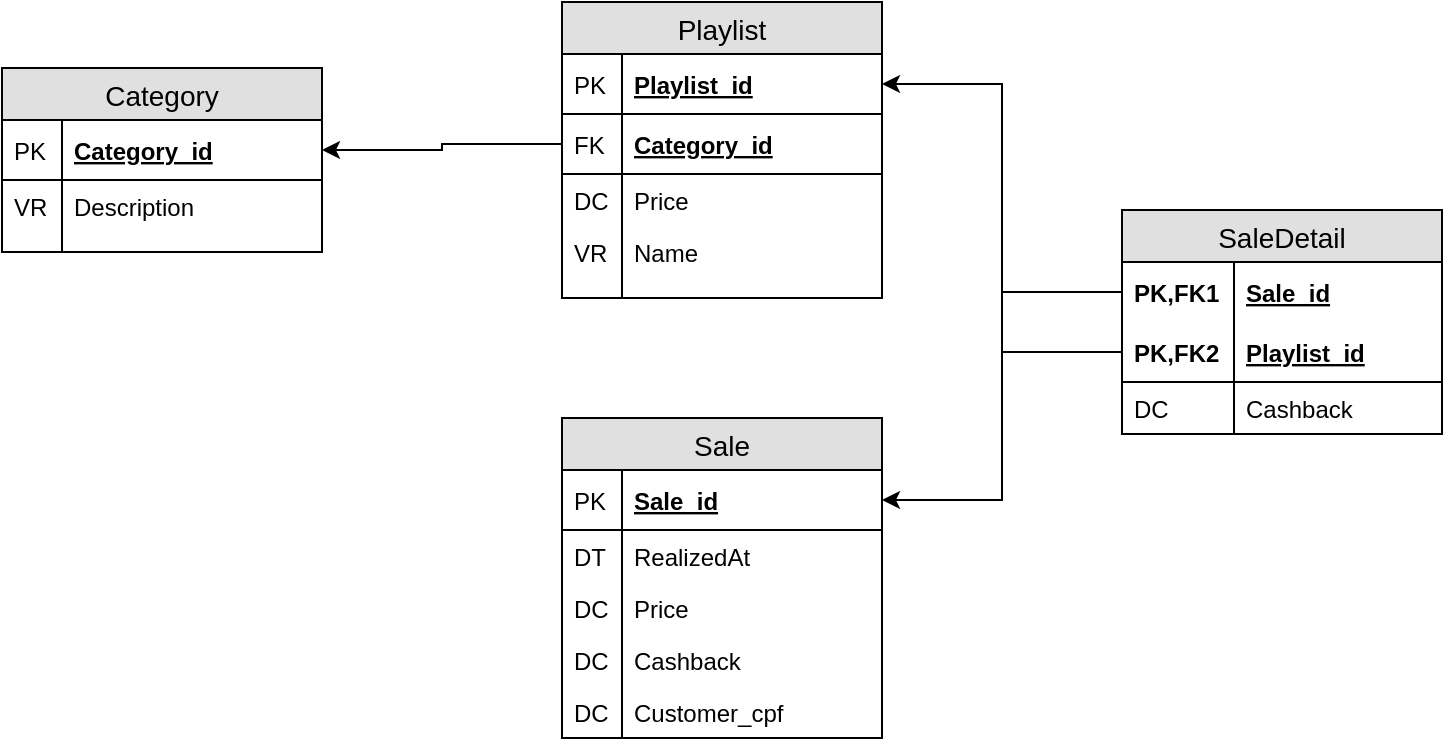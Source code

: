 <mxfile version="10.5.9" type="device"><diagram id="sJPdfjWmFfe1Js9PYdOy" name="Page-1"><mxGraphModel dx="918" dy="648" grid="0" gridSize="10" guides="1" tooltips="1" connect="1" arrows="1" fold="1" page="1" pageScale="1" pageWidth="827" pageHeight="1169" math="0" shadow="0"><root><mxCell id="0"/><mxCell id="1" parent="0"/><mxCell id="ZQ6H_29CBWmEwKUvD_Cs-1" value="Category" style="swimlane;fontStyle=0;childLayout=stackLayout;horizontal=1;startSize=26;fillColor=#e0e0e0;horizontalStack=0;resizeParent=1;resizeParentMax=0;resizeLast=0;collapsible=1;marginBottom=0;swimlaneFillColor=#ffffff;align=center;fontSize=14;" parent="1" vertex="1"><mxGeometry x="30" y="75" width="160" height="92" as="geometry"/></mxCell><mxCell id="ZQ6H_29CBWmEwKUvD_Cs-2" value="Category_id" style="shape=partialRectangle;top=0;left=0;right=0;bottom=1;align=left;verticalAlign=middle;fillColor=none;spacingLeft=34;spacingRight=4;overflow=hidden;rotatable=0;points=[[0,0.5],[1,0.5]];portConstraint=eastwest;dropTarget=0;fontStyle=5;fontSize=12;" parent="ZQ6H_29CBWmEwKUvD_Cs-1" vertex="1"><mxGeometry y="26" width="160" height="30" as="geometry"/></mxCell><mxCell id="ZQ6H_29CBWmEwKUvD_Cs-3" value="PK" style="shape=partialRectangle;top=0;left=0;bottom=0;fillColor=none;align=left;verticalAlign=middle;spacingLeft=4;spacingRight=4;overflow=hidden;rotatable=0;points=[];portConstraint=eastwest;part=1;fontSize=12;" parent="ZQ6H_29CBWmEwKUvD_Cs-2" vertex="1" connectable="0"><mxGeometry width="30" height="30" as="geometry"/></mxCell><mxCell id="ZQ6H_29CBWmEwKUvD_Cs-4" value="Description" style="shape=partialRectangle;top=0;left=0;right=0;bottom=0;align=left;verticalAlign=top;fillColor=none;spacingLeft=34;spacingRight=4;overflow=hidden;rotatable=0;points=[[0,0.5],[1,0.5]];portConstraint=eastwest;dropTarget=0;fontSize=12;" parent="ZQ6H_29CBWmEwKUvD_Cs-1" vertex="1"><mxGeometry y="56" width="160" height="26" as="geometry"/></mxCell><mxCell id="ZQ6H_29CBWmEwKUvD_Cs-5" value="VR" style="shape=partialRectangle;top=0;left=0;bottom=0;fillColor=none;align=left;verticalAlign=top;spacingLeft=4;spacingRight=4;overflow=hidden;rotatable=0;points=[];portConstraint=eastwest;part=1;fontSize=12;" parent="ZQ6H_29CBWmEwKUvD_Cs-4" vertex="1" connectable="0"><mxGeometry width="30" height="26" as="geometry"/></mxCell><mxCell id="ZQ6H_29CBWmEwKUvD_Cs-10" value="" style="shape=partialRectangle;top=0;left=0;right=0;bottom=0;align=left;verticalAlign=top;fillColor=none;spacingLeft=34;spacingRight=4;overflow=hidden;rotatable=0;points=[[0,0.5],[1,0.5]];portConstraint=eastwest;dropTarget=0;fontSize=12;" parent="ZQ6H_29CBWmEwKUvD_Cs-1" vertex="1"><mxGeometry y="82" width="160" height="10" as="geometry"/></mxCell><mxCell id="ZQ6H_29CBWmEwKUvD_Cs-11" value="" style="shape=partialRectangle;top=0;left=0;bottom=0;fillColor=none;align=left;verticalAlign=top;spacingLeft=4;spacingRight=4;overflow=hidden;rotatable=0;points=[];portConstraint=eastwest;part=1;fontSize=12;" parent="ZQ6H_29CBWmEwKUvD_Cs-10" vertex="1" connectable="0"><mxGeometry width="30" height="10" as="geometry"/></mxCell><mxCell id="ZQ6H_29CBWmEwKUvD_Cs-12" value="Playlist" style="swimlane;fontStyle=0;childLayout=stackLayout;horizontal=1;startSize=26;fillColor=#e0e0e0;horizontalStack=0;resizeParent=1;resizeParentMax=0;resizeLast=0;collapsible=1;marginBottom=0;swimlaneFillColor=#ffffff;align=center;fontSize=14;" parent="1" vertex="1"><mxGeometry x="310" y="42" width="160" height="148" as="geometry"/></mxCell><mxCell id="ZQ6H_29CBWmEwKUvD_Cs-23" value="Playlist_id" style="shape=partialRectangle;top=0;left=0;right=0;bottom=1;align=left;verticalAlign=middle;fillColor=none;spacingLeft=34;spacingRight=4;overflow=hidden;rotatable=0;points=[[0,0.5],[1,0.5]];portConstraint=eastwest;dropTarget=0;fontStyle=5;fontSize=12;" parent="ZQ6H_29CBWmEwKUvD_Cs-12" vertex="1"><mxGeometry y="26" width="160" height="30" as="geometry"/></mxCell><mxCell id="ZQ6H_29CBWmEwKUvD_Cs-24" value="PK" style="shape=partialRectangle;top=0;left=0;bottom=0;fillColor=none;align=left;verticalAlign=middle;spacingLeft=4;spacingRight=4;overflow=hidden;rotatable=0;points=[];portConstraint=eastwest;part=1;fontSize=12;" parent="ZQ6H_29CBWmEwKUvD_Cs-23" vertex="1" connectable="0"><mxGeometry width="30" height="30" as="geometry"/></mxCell><mxCell id="ZQ6H_29CBWmEwKUvD_Cs-13" value="Category_id" style="shape=partialRectangle;top=0;left=0;right=0;bottom=1;align=left;verticalAlign=middle;fillColor=none;spacingLeft=34;spacingRight=4;overflow=hidden;rotatable=0;points=[[0,0.5],[1,0.5]];portConstraint=eastwest;dropTarget=0;fontStyle=5;fontSize=12;" parent="ZQ6H_29CBWmEwKUvD_Cs-12" vertex="1"><mxGeometry y="56" width="160" height="30" as="geometry"/></mxCell><mxCell id="ZQ6H_29CBWmEwKUvD_Cs-14" value="FK" style="shape=partialRectangle;top=0;left=0;bottom=0;fillColor=none;align=left;verticalAlign=middle;spacingLeft=4;spacingRight=4;overflow=hidden;rotatable=0;points=[];portConstraint=eastwest;part=1;fontSize=12;" parent="ZQ6H_29CBWmEwKUvD_Cs-13" vertex="1" connectable="0"><mxGeometry width="30" height="30" as="geometry"/></mxCell><mxCell id="ZQ6H_29CBWmEwKUvD_Cs-15" value="Price" style="shape=partialRectangle;top=0;left=0;right=0;bottom=0;align=left;verticalAlign=top;fillColor=none;spacingLeft=34;spacingRight=4;overflow=hidden;rotatable=0;points=[[0,0.5],[1,0.5]];portConstraint=eastwest;dropTarget=0;fontSize=12;" parent="ZQ6H_29CBWmEwKUvD_Cs-12" vertex="1"><mxGeometry y="86" width="160" height="26" as="geometry"/></mxCell><mxCell id="ZQ6H_29CBWmEwKUvD_Cs-16" value="DC" style="shape=partialRectangle;top=0;left=0;bottom=0;fillColor=none;align=left;verticalAlign=top;spacingLeft=4;spacingRight=4;overflow=hidden;rotatable=0;points=[];portConstraint=eastwest;part=1;fontSize=12;" parent="ZQ6H_29CBWmEwKUvD_Cs-15" vertex="1" connectable="0"><mxGeometry width="30" height="26" as="geometry"/></mxCell><mxCell id="ZQ6H_29CBWmEwKUvD_Cs-17" value="Name" style="shape=partialRectangle;top=0;left=0;right=0;bottom=0;align=left;verticalAlign=top;fillColor=none;spacingLeft=34;spacingRight=4;overflow=hidden;rotatable=0;points=[[0,0.5],[1,0.5]];portConstraint=eastwest;dropTarget=0;fontSize=12;" parent="ZQ6H_29CBWmEwKUvD_Cs-12" vertex="1"><mxGeometry y="112" width="160" height="26" as="geometry"/></mxCell><mxCell id="ZQ6H_29CBWmEwKUvD_Cs-18" value="VR" style="shape=partialRectangle;top=0;left=0;bottom=0;fillColor=none;align=left;verticalAlign=top;spacingLeft=4;spacingRight=4;overflow=hidden;rotatable=0;points=[];portConstraint=eastwest;part=1;fontSize=12;" parent="ZQ6H_29CBWmEwKUvD_Cs-17" vertex="1" connectable="0"><mxGeometry width="30" height="26" as="geometry"/></mxCell><mxCell id="ZQ6H_29CBWmEwKUvD_Cs-21" value="" style="shape=partialRectangle;top=0;left=0;right=0;bottom=0;align=left;verticalAlign=top;fillColor=none;spacingLeft=34;spacingRight=4;overflow=hidden;rotatable=0;points=[[0,0.5],[1,0.5]];portConstraint=eastwest;dropTarget=0;fontSize=12;" parent="ZQ6H_29CBWmEwKUvD_Cs-12" vertex="1"><mxGeometry y="138" width="160" height="10" as="geometry"/></mxCell><mxCell id="ZQ6H_29CBWmEwKUvD_Cs-22" value="" style="shape=partialRectangle;top=0;left=0;bottom=0;fillColor=none;align=left;verticalAlign=top;spacingLeft=4;spacingRight=4;overflow=hidden;rotatable=0;points=[];portConstraint=eastwest;part=1;fontSize=12;" parent="ZQ6H_29CBWmEwKUvD_Cs-21" vertex="1" connectable="0"><mxGeometry width="30" height="10" as="geometry"/></mxCell><mxCell id="ZQ6H_29CBWmEwKUvD_Cs-25" style="edgeStyle=orthogonalEdgeStyle;rounded=0;orthogonalLoop=1;jettySize=auto;html=1;entryX=1;entryY=0.5;entryDx=0;entryDy=0;" parent="1" source="ZQ6H_29CBWmEwKUvD_Cs-13" target="ZQ6H_29CBWmEwKUvD_Cs-2" edge="1"><mxGeometry relative="1" as="geometry"><Array as="points"><mxPoint x="250" y="113"/><mxPoint x="250" y="116"/></Array></mxGeometry></mxCell><mxCell id="ZQ6H_29CBWmEwKUvD_Cs-26" value="Sale" style="swimlane;fontStyle=0;childLayout=stackLayout;horizontal=1;startSize=26;fillColor=#e0e0e0;horizontalStack=0;resizeParent=1;resizeParentMax=0;resizeLast=0;collapsible=1;marginBottom=0;swimlaneFillColor=#ffffff;align=center;fontSize=14;" parent="1" vertex="1"><mxGeometry x="310" y="250" width="160" height="160" as="geometry"/></mxCell><mxCell id="ZQ6H_29CBWmEwKUvD_Cs-27" value="Sale_id" style="shape=partialRectangle;top=0;left=0;right=0;bottom=1;align=left;verticalAlign=middle;fillColor=none;spacingLeft=34;spacingRight=4;overflow=hidden;rotatable=0;points=[[0,0.5],[1,0.5]];portConstraint=eastwest;dropTarget=0;fontStyle=5;fontSize=12;" parent="ZQ6H_29CBWmEwKUvD_Cs-26" vertex="1"><mxGeometry y="26" width="160" height="30" as="geometry"/></mxCell><mxCell id="ZQ6H_29CBWmEwKUvD_Cs-28" value="PK" style="shape=partialRectangle;top=0;left=0;bottom=0;fillColor=none;align=left;verticalAlign=middle;spacingLeft=4;spacingRight=4;overflow=hidden;rotatable=0;points=[];portConstraint=eastwest;part=1;fontSize=12;" parent="ZQ6H_29CBWmEwKUvD_Cs-27" vertex="1" connectable="0"><mxGeometry width="30" height="30" as="geometry"/></mxCell><mxCell id="ZQ6H_29CBWmEwKUvD_Cs-29" value="RealizedAt" style="shape=partialRectangle;top=0;left=0;right=0;bottom=0;align=left;verticalAlign=top;fillColor=none;spacingLeft=34;spacingRight=4;overflow=hidden;rotatable=0;points=[[0,0.5],[1,0.5]];portConstraint=eastwest;dropTarget=0;fontSize=12;" parent="ZQ6H_29CBWmEwKUvD_Cs-26" vertex="1"><mxGeometry y="56" width="160" height="26" as="geometry"/></mxCell><mxCell id="ZQ6H_29CBWmEwKUvD_Cs-30" value="DT" style="shape=partialRectangle;top=0;left=0;bottom=0;fillColor=none;align=left;verticalAlign=top;spacingLeft=4;spacingRight=4;overflow=hidden;rotatable=0;points=[];portConstraint=eastwest;part=1;fontSize=12;" parent="ZQ6H_29CBWmEwKUvD_Cs-29" vertex="1" connectable="0"><mxGeometry width="30" height="26" as="geometry"/></mxCell><mxCell id="ZQ6H_29CBWmEwKUvD_Cs-31" value="Price" style="shape=partialRectangle;top=0;left=0;right=0;bottom=0;align=left;verticalAlign=top;fillColor=none;spacingLeft=34;spacingRight=4;overflow=hidden;rotatable=0;points=[[0,0.5],[1,0.5]];portConstraint=eastwest;dropTarget=0;fontSize=12;" parent="ZQ6H_29CBWmEwKUvD_Cs-26" vertex="1"><mxGeometry y="82" width="160" height="26" as="geometry"/></mxCell><mxCell id="ZQ6H_29CBWmEwKUvD_Cs-32" value="DC" style="shape=partialRectangle;top=0;left=0;bottom=0;fillColor=none;align=left;verticalAlign=top;spacingLeft=4;spacingRight=4;overflow=hidden;rotatable=0;points=[];portConstraint=eastwest;part=1;fontSize=12;" parent="ZQ6H_29CBWmEwKUvD_Cs-31" vertex="1" connectable="0"><mxGeometry width="30" height="26" as="geometry"/></mxCell><mxCell id="ZQ6H_29CBWmEwKUvD_Cs-33" value="Cashback" style="shape=partialRectangle;top=0;left=0;right=0;bottom=0;align=left;verticalAlign=top;fillColor=none;spacingLeft=34;spacingRight=4;overflow=hidden;rotatable=0;points=[[0,0.5],[1,0.5]];portConstraint=eastwest;dropTarget=0;fontSize=12;" parent="ZQ6H_29CBWmEwKUvD_Cs-26" vertex="1"><mxGeometry y="108" width="160" height="26" as="geometry"/></mxCell><mxCell id="ZQ6H_29CBWmEwKUvD_Cs-34" value="DC" style="shape=partialRectangle;top=0;left=0;bottom=0;fillColor=none;align=left;verticalAlign=top;spacingLeft=4;spacingRight=4;overflow=hidden;rotatable=0;points=[];portConstraint=eastwest;part=1;fontSize=12;" parent="ZQ6H_29CBWmEwKUvD_Cs-33" vertex="1" connectable="0"><mxGeometry width="30" height="26" as="geometry"/></mxCell><mxCell id="ZQ6H_29CBWmEwKUvD_Cs-44" value="Customer_cpf" style="shape=partialRectangle;top=0;left=0;right=0;bottom=0;align=left;verticalAlign=top;fillColor=none;spacingLeft=34;spacingRight=4;overflow=hidden;rotatable=0;points=[[0,0.5],[1,0.5]];portConstraint=eastwest;dropTarget=0;fontSize=12;" parent="ZQ6H_29CBWmEwKUvD_Cs-26" vertex="1"><mxGeometry y="134" width="160" height="26" as="geometry"/></mxCell><mxCell id="ZQ6H_29CBWmEwKUvD_Cs-45" value="DC" style="shape=partialRectangle;top=0;left=0;bottom=0;fillColor=none;align=left;verticalAlign=top;spacingLeft=4;spacingRight=4;overflow=hidden;rotatable=0;points=[];portConstraint=eastwest;part=1;fontSize=12;" parent="ZQ6H_29CBWmEwKUvD_Cs-44" vertex="1" connectable="0"><mxGeometry width="30" height="26" as="geometry"/></mxCell><mxCell id="ZQ6H_29CBWmEwKUvD_Cs-37" value="SaleDetail" style="swimlane;fontStyle=0;childLayout=stackLayout;horizontal=1;startSize=26;fillColor=#e0e0e0;horizontalStack=0;resizeParent=1;resizeParentMax=0;resizeLast=0;collapsible=1;marginBottom=0;swimlaneFillColor=#ffffff;align=center;fontSize=14;" parent="1" vertex="1"><mxGeometry x="590" y="146" width="160" height="112" as="geometry"/></mxCell><mxCell id="ZQ6H_29CBWmEwKUvD_Cs-38" value="Sale_id" style="shape=partialRectangle;top=0;left=0;right=0;bottom=0;align=left;verticalAlign=middle;fillColor=none;spacingLeft=60;spacingRight=4;overflow=hidden;rotatable=0;points=[[0,0.5],[1,0.5]];portConstraint=eastwest;dropTarget=0;fontStyle=5;fontSize=12;" parent="ZQ6H_29CBWmEwKUvD_Cs-37" vertex="1"><mxGeometry y="26" width="160" height="30" as="geometry"/></mxCell><mxCell id="ZQ6H_29CBWmEwKUvD_Cs-39" value="PK,FK1" style="shape=partialRectangle;fontStyle=1;top=0;left=0;bottom=0;fillColor=none;align=left;verticalAlign=middle;spacingLeft=4;spacingRight=4;overflow=hidden;rotatable=0;points=[];portConstraint=eastwest;part=1;fontSize=12;" parent="ZQ6H_29CBWmEwKUvD_Cs-38" vertex="1" connectable="0"><mxGeometry width="56" height="30" as="geometry"/></mxCell><mxCell id="ZQ6H_29CBWmEwKUvD_Cs-40" value="Playlist_id" style="shape=partialRectangle;top=0;left=0;right=0;bottom=1;align=left;verticalAlign=middle;fillColor=none;spacingLeft=60;spacingRight=4;overflow=hidden;rotatable=0;points=[[0,0.5],[1,0.5]];portConstraint=eastwest;dropTarget=0;fontStyle=5;fontSize=12;" parent="ZQ6H_29CBWmEwKUvD_Cs-37" vertex="1"><mxGeometry y="56" width="160" height="30" as="geometry"/></mxCell><mxCell id="ZQ6H_29CBWmEwKUvD_Cs-41" value="PK,FK2" style="shape=partialRectangle;fontStyle=1;top=0;left=0;bottom=0;fillColor=none;align=left;verticalAlign=middle;spacingLeft=4;spacingRight=4;overflow=hidden;rotatable=0;points=[];portConstraint=eastwest;part=1;fontSize=12;" parent="ZQ6H_29CBWmEwKUvD_Cs-40" vertex="1" connectable="0"><mxGeometry width="56" height="30" as="geometry"/></mxCell><mxCell id="ZQ6H_29CBWmEwKUvD_Cs-42" value="Cashback" style="shape=partialRectangle;top=0;left=0;right=0;bottom=0;align=left;verticalAlign=top;fillColor=none;spacingLeft=60;spacingRight=4;overflow=hidden;rotatable=0;points=[[0,0.5],[1,0.5]];portConstraint=eastwest;dropTarget=0;fontSize=12;" parent="ZQ6H_29CBWmEwKUvD_Cs-37" vertex="1"><mxGeometry y="86" width="160" height="26" as="geometry"/></mxCell><mxCell id="ZQ6H_29CBWmEwKUvD_Cs-43" value="DC" style="shape=partialRectangle;top=0;left=0;bottom=0;fillColor=none;align=left;verticalAlign=top;spacingLeft=4;spacingRight=4;overflow=hidden;rotatable=0;points=[];portConstraint=eastwest;part=1;fontSize=12;" parent="ZQ6H_29CBWmEwKUvD_Cs-42" vertex="1" connectable="0"><mxGeometry width="56" height="26" as="geometry"/></mxCell><mxCell id="ZQ6H_29CBWmEwKUvD_Cs-46" style="edgeStyle=orthogonalEdgeStyle;rounded=0;orthogonalLoop=1;jettySize=auto;html=1;" parent="1" source="ZQ6H_29CBWmEwKUvD_Cs-38" target="ZQ6H_29CBWmEwKUvD_Cs-27" edge="1"><mxGeometry relative="1" as="geometry"/></mxCell><mxCell id="ZQ6H_29CBWmEwKUvD_Cs-47" style="edgeStyle=orthogonalEdgeStyle;rounded=0;orthogonalLoop=1;jettySize=auto;html=1;" parent="1" source="ZQ6H_29CBWmEwKUvD_Cs-40" target="ZQ6H_29CBWmEwKUvD_Cs-23" edge="1"><mxGeometry relative="1" as="geometry"/></mxCell></root></mxGraphModel></diagram></mxfile>